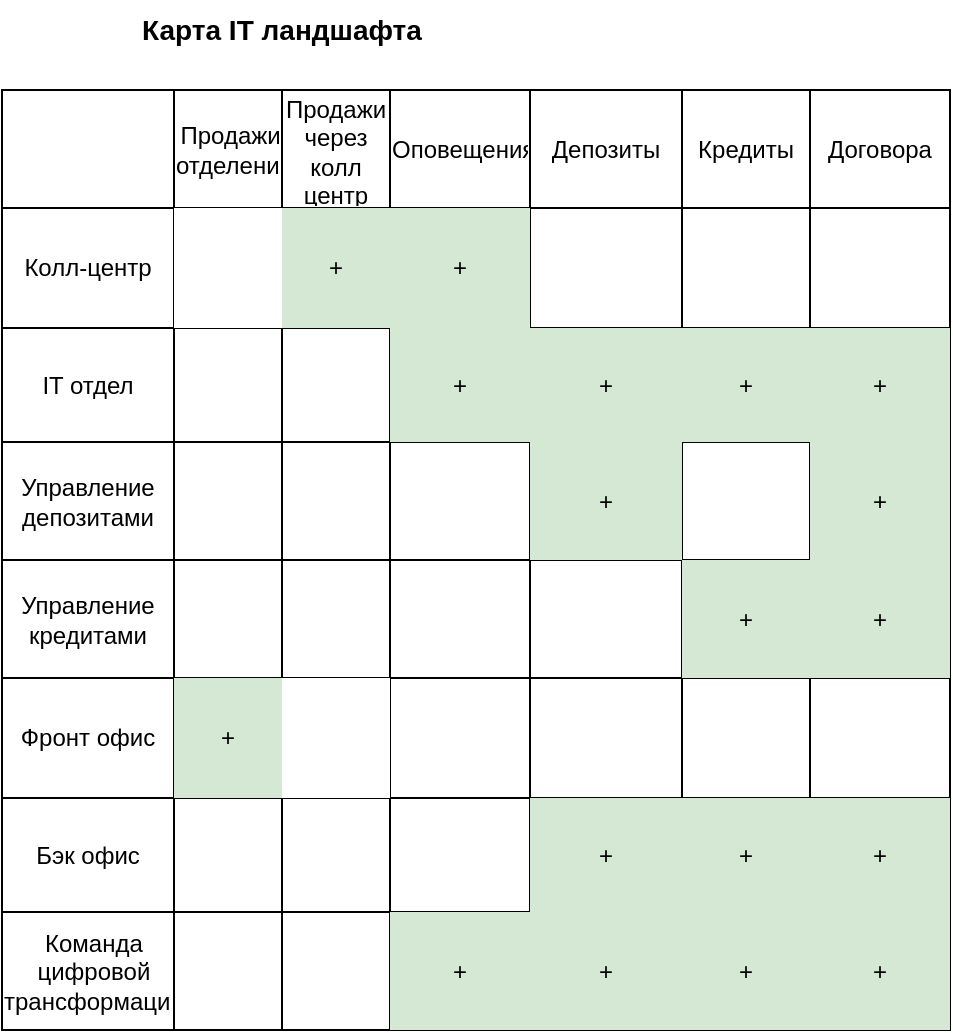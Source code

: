 <mxfile version="27.0.5">
  <diagram name="Схема интеграции" id="joljWPML61g3DUGNrLvl">
    <mxGraphModel dx="1213" dy="828" grid="1" gridSize="10" guides="1" tooltips="1" connect="1" arrows="1" fold="1" page="1" pageScale="1" pageWidth="827" pageHeight="1169" math="0" shadow="0">
      <root>
        <mxCell id="0" />
        <mxCell id="1" parent="0" />
        <mxCell id="o7a6WKUjt4OSrQSUETij-34" value="" style="shape=table;startSize=0;container=1;collapsible=0;childLayout=tableLayout;" parent="1" vertex="1">
          <mxGeometry x="170" y="115" width="474" height="470" as="geometry" />
        </mxCell>
        <mxCell id="o7a6WKUjt4OSrQSUETij-35" value="" style="shape=tableRow;horizontal=0;startSize=0;swimlaneHead=0;swimlaneBody=0;strokeColor=inherit;top=0;left=0;bottom=0;right=0;collapsible=0;dropTarget=0;fillColor=none;points=[[0,0.5],[1,0.5]];portConstraint=eastwest;" parent="o7a6WKUjt4OSrQSUETij-34" vertex="1">
          <mxGeometry width="474" height="59" as="geometry" />
        </mxCell>
        <mxCell id="o7a6WKUjt4OSrQSUETij-36" value="" style="shape=partialRectangle;html=1;whiteSpace=wrap;connectable=0;strokeColor=inherit;overflow=hidden;fillColor=none;top=0;left=0;bottom=0;right=0;pointerEvents=1;" parent="o7a6WKUjt4OSrQSUETij-35" vertex="1">
          <mxGeometry width="86" height="59" as="geometry">
            <mxRectangle width="86" height="59" as="alternateBounds" />
          </mxGeometry>
        </mxCell>
        <mxCell id="sP7LHB1IoQhktBMtYX6O-1" value="Продажи в отделениях" style="shape=partialRectangle;html=1;whiteSpace=wrap;connectable=0;strokeColor=inherit;overflow=hidden;fillColor=none;top=0;left=0;bottom=0;right=0;pointerEvents=1;" parent="o7a6WKUjt4OSrQSUETij-35" vertex="1">
          <mxGeometry x="86" width="54" height="59" as="geometry">
            <mxRectangle width="54" height="59" as="alternateBounds" />
          </mxGeometry>
        </mxCell>
        <mxCell id="o7a6WKUjt4OSrQSUETij-37" value="Продажи через колл центр" style="shape=partialRectangle;html=1;whiteSpace=wrap;connectable=0;strokeColor=inherit;overflow=hidden;fillColor=none;top=0;left=0;bottom=0;right=0;pointerEvents=1;" parent="o7a6WKUjt4OSrQSUETij-35" vertex="1">
          <mxGeometry x="140" width="54" height="59" as="geometry">
            <mxRectangle width="54" height="59" as="alternateBounds" />
          </mxGeometry>
        </mxCell>
        <mxCell id="o7a6WKUjt4OSrQSUETij-38" value="Оповещения" style="shape=partialRectangle;html=1;whiteSpace=wrap;connectable=0;strokeColor=inherit;overflow=hidden;fillColor=none;top=0;left=0;bottom=0;right=0;pointerEvents=1;" parent="o7a6WKUjt4OSrQSUETij-35" vertex="1">
          <mxGeometry x="194" width="70" height="59" as="geometry">
            <mxRectangle width="70" height="59" as="alternateBounds" />
          </mxGeometry>
        </mxCell>
        <mxCell id="o7a6WKUjt4OSrQSUETij-39" value="Депозиты" style="shape=partialRectangle;html=1;whiteSpace=wrap;connectable=0;strokeColor=inherit;overflow=hidden;fillColor=none;top=0;left=0;bottom=0;right=0;pointerEvents=1;" parent="o7a6WKUjt4OSrQSUETij-35" vertex="1">
          <mxGeometry x="264" width="76" height="59" as="geometry">
            <mxRectangle width="76" height="59" as="alternateBounds" />
          </mxGeometry>
        </mxCell>
        <mxCell id="o7a6WKUjt4OSrQSUETij-40" value="Кредиты" style="shape=partialRectangle;html=1;whiteSpace=wrap;connectable=0;strokeColor=inherit;overflow=hidden;fillColor=none;top=0;left=0;bottom=0;right=0;pointerEvents=1;" parent="o7a6WKUjt4OSrQSUETij-35" vertex="1">
          <mxGeometry x="340" width="64" height="59" as="geometry">
            <mxRectangle width="64" height="59" as="alternateBounds" />
          </mxGeometry>
        </mxCell>
        <mxCell id="o7a6WKUjt4OSrQSUETij-41" value="Договора" style="shape=partialRectangle;html=1;whiteSpace=wrap;connectable=0;strokeColor=inherit;overflow=hidden;fillColor=none;top=0;left=0;bottom=0;right=0;pointerEvents=1;" parent="o7a6WKUjt4OSrQSUETij-35" vertex="1">
          <mxGeometry x="404" width="70" height="59" as="geometry">
            <mxRectangle width="70" height="59" as="alternateBounds" />
          </mxGeometry>
        </mxCell>
        <mxCell id="o7a6WKUjt4OSrQSUETij-42" value="" style="shape=tableRow;horizontal=0;startSize=0;swimlaneHead=0;swimlaneBody=0;strokeColor=inherit;top=0;left=0;bottom=0;right=0;collapsible=0;dropTarget=0;fillColor=none;points=[[0,0.5],[1,0.5]];portConstraint=eastwest;" parent="o7a6WKUjt4OSrQSUETij-34" vertex="1">
          <mxGeometry y="59" width="474" height="60" as="geometry" />
        </mxCell>
        <mxCell id="o7a6WKUjt4OSrQSUETij-43" value="Колл-центр" style="shape=partialRectangle;html=1;whiteSpace=wrap;connectable=0;strokeColor=inherit;overflow=hidden;fillColor=none;top=0;left=0;bottom=0;right=0;pointerEvents=1;" parent="o7a6WKUjt4OSrQSUETij-42" vertex="1">
          <mxGeometry width="86" height="60" as="geometry">
            <mxRectangle width="86" height="60" as="alternateBounds" />
          </mxGeometry>
        </mxCell>
        <mxCell id="sP7LHB1IoQhktBMtYX6O-2" style="shape=partialRectangle;html=1;whiteSpace=wrap;connectable=0;overflow=hidden;top=0;left=0;bottom=0;right=0;pointerEvents=1;" parent="o7a6WKUjt4OSrQSUETij-42" vertex="1">
          <mxGeometry x="86" width="54" height="60" as="geometry">
            <mxRectangle width="54" height="60" as="alternateBounds" />
          </mxGeometry>
        </mxCell>
        <mxCell id="o7a6WKUjt4OSrQSUETij-44" value="+" style="shape=partialRectangle;html=1;whiteSpace=wrap;connectable=0;strokeColor=#82b366;overflow=hidden;fillColor=#d5e8d4;top=0;left=0;bottom=0;right=0;pointerEvents=1;" parent="o7a6WKUjt4OSrQSUETij-42" vertex="1">
          <mxGeometry x="140" width="54" height="60" as="geometry">
            <mxRectangle width="54" height="60" as="alternateBounds" />
          </mxGeometry>
        </mxCell>
        <mxCell id="o7a6WKUjt4OSrQSUETij-45" value="+" style="shape=partialRectangle;html=1;whiteSpace=wrap;connectable=0;strokeColor=#82b366;overflow=hidden;fillColor=#d5e8d4;top=0;left=0;bottom=0;right=0;pointerEvents=1;" parent="o7a6WKUjt4OSrQSUETij-42" vertex="1">
          <mxGeometry x="194" width="70" height="60" as="geometry">
            <mxRectangle width="70" height="60" as="alternateBounds" />
          </mxGeometry>
        </mxCell>
        <mxCell id="o7a6WKUjt4OSrQSUETij-46" value="" style="shape=partialRectangle;html=1;whiteSpace=wrap;connectable=0;strokeColor=inherit;overflow=hidden;fillColor=none;top=0;left=0;bottom=0;right=0;pointerEvents=1;" parent="o7a6WKUjt4OSrQSUETij-42" vertex="1">
          <mxGeometry x="264" width="76" height="60" as="geometry">
            <mxRectangle width="76" height="60" as="alternateBounds" />
          </mxGeometry>
        </mxCell>
        <mxCell id="o7a6WKUjt4OSrQSUETij-47" value="" style="shape=partialRectangle;html=1;whiteSpace=wrap;connectable=0;strokeColor=inherit;overflow=hidden;fillColor=none;top=0;left=0;bottom=0;right=0;pointerEvents=1;" parent="o7a6WKUjt4OSrQSUETij-42" vertex="1">
          <mxGeometry x="340" width="64" height="60" as="geometry">
            <mxRectangle width="64" height="60" as="alternateBounds" />
          </mxGeometry>
        </mxCell>
        <mxCell id="o7a6WKUjt4OSrQSUETij-48" value="" style="shape=partialRectangle;html=1;whiteSpace=wrap;connectable=0;strokeColor=inherit;overflow=hidden;fillColor=none;top=0;left=0;bottom=0;right=0;pointerEvents=1;" parent="o7a6WKUjt4OSrQSUETij-42" vertex="1">
          <mxGeometry x="404" width="70" height="60" as="geometry">
            <mxRectangle width="70" height="60" as="alternateBounds" />
          </mxGeometry>
        </mxCell>
        <mxCell id="o7a6WKUjt4OSrQSUETij-49" value="" style="shape=tableRow;horizontal=0;startSize=0;swimlaneHead=0;swimlaneBody=0;strokeColor=inherit;top=0;left=0;bottom=0;right=0;collapsible=0;dropTarget=0;fillColor=none;points=[[0,0.5],[1,0.5]];portConstraint=eastwest;" parent="o7a6WKUjt4OSrQSUETij-34" vertex="1">
          <mxGeometry y="119" width="474" height="57" as="geometry" />
        </mxCell>
        <mxCell id="o7a6WKUjt4OSrQSUETij-50" value="IT отдел" style="shape=partialRectangle;html=1;whiteSpace=wrap;connectable=0;strokeColor=inherit;overflow=hidden;fillColor=none;top=0;left=0;bottom=0;right=0;pointerEvents=1;" parent="o7a6WKUjt4OSrQSUETij-49" vertex="1">
          <mxGeometry width="86" height="57" as="geometry">
            <mxRectangle width="86" height="57" as="alternateBounds" />
          </mxGeometry>
        </mxCell>
        <mxCell id="sP7LHB1IoQhktBMtYX6O-3" style="shape=partialRectangle;html=1;whiteSpace=wrap;connectable=0;strokeColor=inherit;overflow=hidden;fillColor=none;top=0;left=0;bottom=0;right=0;pointerEvents=1;" parent="o7a6WKUjt4OSrQSUETij-49" vertex="1">
          <mxGeometry x="86" width="54" height="57" as="geometry">
            <mxRectangle width="54" height="57" as="alternateBounds" />
          </mxGeometry>
        </mxCell>
        <mxCell id="o7a6WKUjt4OSrQSUETij-51" value="" style="shape=partialRectangle;html=1;whiteSpace=wrap;connectable=0;strokeColor=inherit;overflow=hidden;fillColor=none;top=0;left=0;bottom=0;right=0;pointerEvents=1;" parent="o7a6WKUjt4OSrQSUETij-49" vertex="1">
          <mxGeometry x="140" width="54" height="57" as="geometry">
            <mxRectangle width="54" height="57" as="alternateBounds" />
          </mxGeometry>
        </mxCell>
        <mxCell id="o7a6WKUjt4OSrQSUETij-52" value="+" style="shape=partialRectangle;html=1;whiteSpace=wrap;connectable=0;strokeColor=#82b366;overflow=hidden;fillColor=#d5e8d4;top=0;left=0;bottom=0;right=0;pointerEvents=1;" parent="o7a6WKUjt4OSrQSUETij-49" vertex="1">
          <mxGeometry x="194" width="70" height="57" as="geometry">
            <mxRectangle width="70" height="57" as="alternateBounds" />
          </mxGeometry>
        </mxCell>
        <mxCell id="o7a6WKUjt4OSrQSUETij-53" value="+" style="shape=partialRectangle;html=1;whiteSpace=wrap;connectable=0;strokeColor=#82b366;overflow=hidden;fillColor=#d5e8d4;top=0;left=0;bottom=0;right=0;pointerEvents=1;" parent="o7a6WKUjt4OSrQSUETij-49" vertex="1">
          <mxGeometry x="264" width="76" height="57" as="geometry">
            <mxRectangle width="76" height="57" as="alternateBounds" />
          </mxGeometry>
        </mxCell>
        <mxCell id="o7a6WKUjt4OSrQSUETij-54" value="+" style="shape=partialRectangle;html=1;whiteSpace=wrap;connectable=0;strokeColor=#82b366;overflow=hidden;fillColor=#d5e8d4;top=0;left=0;bottom=0;right=0;pointerEvents=1;" parent="o7a6WKUjt4OSrQSUETij-49" vertex="1">
          <mxGeometry x="340" width="64" height="57" as="geometry">
            <mxRectangle width="64" height="57" as="alternateBounds" />
          </mxGeometry>
        </mxCell>
        <mxCell id="o7a6WKUjt4OSrQSUETij-55" value="+" style="shape=partialRectangle;html=1;whiteSpace=wrap;connectable=0;strokeColor=#82b366;overflow=hidden;fillColor=#d5e8d4;top=0;left=0;bottom=0;right=0;pointerEvents=1;" parent="o7a6WKUjt4OSrQSUETij-49" vertex="1">
          <mxGeometry x="404" width="70" height="57" as="geometry">
            <mxRectangle width="70" height="57" as="alternateBounds" />
          </mxGeometry>
        </mxCell>
        <mxCell id="o7a6WKUjt4OSrQSUETij-56" value="" style="shape=tableRow;horizontal=0;startSize=0;swimlaneHead=0;swimlaneBody=0;strokeColor=inherit;top=0;left=0;bottom=0;right=0;collapsible=0;dropTarget=0;fillColor=none;points=[[0,0.5],[1,0.5]];portConstraint=eastwest;" parent="o7a6WKUjt4OSrQSUETij-34" vertex="1">
          <mxGeometry y="176" width="474" height="59" as="geometry" />
        </mxCell>
        <mxCell id="o7a6WKUjt4OSrQSUETij-57" value="Управление депозитами" style="shape=partialRectangle;html=1;whiteSpace=wrap;connectable=0;strokeColor=inherit;overflow=hidden;fillColor=none;top=0;left=0;bottom=0;right=0;pointerEvents=1;" parent="o7a6WKUjt4OSrQSUETij-56" vertex="1">
          <mxGeometry width="86" height="59" as="geometry">
            <mxRectangle width="86" height="59" as="alternateBounds" />
          </mxGeometry>
        </mxCell>
        <mxCell id="sP7LHB1IoQhktBMtYX6O-4" style="shape=partialRectangle;html=1;whiteSpace=wrap;connectable=0;strokeColor=inherit;overflow=hidden;fillColor=none;top=0;left=0;bottom=0;right=0;pointerEvents=1;" parent="o7a6WKUjt4OSrQSUETij-56" vertex="1">
          <mxGeometry x="86" width="54" height="59" as="geometry">
            <mxRectangle width="54" height="59" as="alternateBounds" />
          </mxGeometry>
        </mxCell>
        <mxCell id="o7a6WKUjt4OSrQSUETij-58" value="" style="shape=partialRectangle;html=1;whiteSpace=wrap;connectable=0;strokeColor=inherit;overflow=hidden;fillColor=none;top=0;left=0;bottom=0;right=0;pointerEvents=1;" parent="o7a6WKUjt4OSrQSUETij-56" vertex="1">
          <mxGeometry x="140" width="54" height="59" as="geometry">
            <mxRectangle width="54" height="59" as="alternateBounds" />
          </mxGeometry>
        </mxCell>
        <mxCell id="o7a6WKUjt4OSrQSUETij-59" value="" style="shape=partialRectangle;html=1;whiteSpace=wrap;connectable=0;strokeColor=inherit;overflow=hidden;fillColor=none;top=0;left=0;bottom=0;right=0;pointerEvents=1;" parent="o7a6WKUjt4OSrQSUETij-56" vertex="1">
          <mxGeometry x="194" width="70" height="59" as="geometry">
            <mxRectangle width="70" height="59" as="alternateBounds" />
          </mxGeometry>
        </mxCell>
        <mxCell id="o7a6WKUjt4OSrQSUETij-60" value="+" style="shape=partialRectangle;html=1;whiteSpace=wrap;connectable=0;strokeColor=#82b366;overflow=hidden;fillColor=#d5e8d4;top=0;left=0;bottom=0;right=0;pointerEvents=1;" parent="o7a6WKUjt4OSrQSUETij-56" vertex="1">
          <mxGeometry x="264" width="76" height="59" as="geometry">
            <mxRectangle width="76" height="59" as="alternateBounds" />
          </mxGeometry>
        </mxCell>
        <mxCell id="o7a6WKUjt4OSrQSUETij-61" value="" style="shape=partialRectangle;html=1;whiteSpace=wrap;connectable=0;strokeColor=inherit;overflow=hidden;fillColor=none;top=0;left=0;bottom=0;right=0;pointerEvents=1;" parent="o7a6WKUjt4OSrQSUETij-56" vertex="1">
          <mxGeometry x="340" width="64" height="59" as="geometry">
            <mxRectangle width="64" height="59" as="alternateBounds" />
          </mxGeometry>
        </mxCell>
        <mxCell id="o7a6WKUjt4OSrQSUETij-62" value="+" style="shape=partialRectangle;html=1;whiteSpace=wrap;connectable=0;strokeColor=#82b366;overflow=hidden;fillColor=#d5e8d4;top=0;left=0;bottom=0;right=0;pointerEvents=1;" parent="o7a6WKUjt4OSrQSUETij-56" vertex="1">
          <mxGeometry x="404" width="70" height="59" as="geometry">
            <mxRectangle width="70" height="59" as="alternateBounds" />
          </mxGeometry>
        </mxCell>
        <mxCell id="o7a6WKUjt4OSrQSUETij-63" value="" style="shape=tableRow;horizontal=0;startSize=0;swimlaneHead=0;swimlaneBody=0;strokeColor=inherit;top=0;left=0;bottom=0;right=0;collapsible=0;dropTarget=0;fillColor=none;points=[[0,0.5],[1,0.5]];portConstraint=eastwest;" parent="o7a6WKUjt4OSrQSUETij-34" vertex="1">
          <mxGeometry y="235" width="474" height="59" as="geometry" />
        </mxCell>
        <mxCell id="o7a6WKUjt4OSrQSUETij-64" value="Управление кредитами" style="shape=partialRectangle;html=1;whiteSpace=wrap;connectable=0;strokeColor=inherit;overflow=hidden;fillColor=none;top=0;left=0;bottom=0;right=0;pointerEvents=1;" parent="o7a6WKUjt4OSrQSUETij-63" vertex="1">
          <mxGeometry width="86" height="59" as="geometry">
            <mxRectangle width="86" height="59" as="alternateBounds" />
          </mxGeometry>
        </mxCell>
        <mxCell id="sP7LHB1IoQhktBMtYX6O-5" style="shape=partialRectangle;html=1;whiteSpace=wrap;connectable=0;strokeColor=inherit;overflow=hidden;fillColor=none;top=0;left=0;bottom=0;right=0;pointerEvents=1;" parent="o7a6WKUjt4OSrQSUETij-63" vertex="1">
          <mxGeometry x="86" width="54" height="59" as="geometry">
            <mxRectangle width="54" height="59" as="alternateBounds" />
          </mxGeometry>
        </mxCell>
        <mxCell id="o7a6WKUjt4OSrQSUETij-65" value="" style="shape=partialRectangle;html=1;whiteSpace=wrap;connectable=0;strokeColor=inherit;overflow=hidden;fillColor=none;top=0;left=0;bottom=0;right=0;pointerEvents=1;" parent="o7a6WKUjt4OSrQSUETij-63" vertex="1">
          <mxGeometry x="140" width="54" height="59" as="geometry">
            <mxRectangle width="54" height="59" as="alternateBounds" />
          </mxGeometry>
        </mxCell>
        <mxCell id="o7a6WKUjt4OSrQSUETij-66" value="" style="shape=partialRectangle;html=1;whiteSpace=wrap;connectable=0;strokeColor=inherit;overflow=hidden;fillColor=none;top=0;left=0;bottom=0;right=0;pointerEvents=1;" parent="o7a6WKUjt4OSrQSUETij-63" vertex="1">
          <mxGeometry x="194" width="70" height="59" as="geometry">
            <mxRectangle width="70" height="59" as="alternateBounds" />
          </mxGeometry>
        </mxCell>
        <mxCell id="o7a6WKUjt4OSrQSUETij-67" value="" style="shape=partialRectangle;html=1;whiteSpace=wrap;connectable=0;strokeColor=inherit;overflow=hidden;fillColor=none;top=0;left=0;bottom=0;right=0;pointerEvents=1;" parent="o7a6WKUjt4OSrQSUETij-63" vertex="1">
          <mxGeometry x="264" width="76" height="59" as="geometry">
            <mxRectangle width="76" height="59" as="alternateBounds" />
          </mxGeometry>
        </mxCell>
        <mxCell id="o7a6WKUjt4OSrQSUETij-68" value="+" style="shape=partialRectangle;html=1;whiteSpace=wrap;connectable=0;strokeColor=#82b366;overflow=hidden;fillColor=#d5e8d4;top=0;left=0;bottom=0;right=0;pointerEvents=1;" parent="o7a6WKUjt4OSrQSUETij-63" vertex="1">
          <mxGeometry x="340" width="64" height="59" as="geometry">
            <mxRectangle width="64" height="59" as="alternateBounds" />
          </mxGeometry>
        </mxCell>
        <mxCell id="o7a6WKUjt4OSrQSUETij-69" value="+" style="shape=partialRectangle;html=1;whiteSpace=wrap;connectable=0;strokeColor=#82b366;overflow=hidden;fillColor=#d5e8d4;top=0;left=0;bottom=0;right=0;pointerEvents=1;" parent="o7a6WKUjt4OSrQSUETij-63" vertex="1">
          <mxGeometry x="404" width="70" height="59" as="geometry">
            <mxRectangle width="70" height="59" as="alternateBounds" />
          </mxGeometry>
        </mxCell>
        <mxCell id="o7a6WKUjt4OSrQSUETij-70" value="" style="shape=tableRow;horizontal=0;startSize=0;swimlaneHead=0;swimlaneBody=0;strokeColor=inherit;top=0;left=0;bottom=0;right=0;collapsible=0;dropTarget=0;fillColor=none;points=[[0,0.5],[1,0.5]];portConstraint=eastwest;" parent="o7a6WKUjt4OSrQSUETij-34" vertex="1">
          <mxGeometry y="294" width="474" height="60" as="geometry" />
        </mxCell>
        <mxCell id="o7a6WKUjt4OSrQSUETij-71" value="Фронт офис" style="shape=partialRectangle;html=1;whiteSpace=wrap;connectable=0;strokeColor=inherit;overflow=hidden;fillColor=none;top=0;left=0;bottom=0;right=0;pointerEvents=1;" parent="o7a6WKUjt4OSrQSUETij-70" vertex="1">
          <mxGeometry width="86" height="60" as="geometry">
            <mxRectangle width="86" height="60" as="alternateBounds" />
          </mxGeometry>
        </mxCell>
        <mxCell id="sP7LHB1IoQhktBMtYX6O-6" value="+" style="shape=partialRectangle;html=1;whiteSpace=wrap;connectable=0;strokeColor=#82b366;overflow=hidden;fillColor=#d5e8d4;top=0;left=0;bottom=0;right=0;pointerEvents=1;" parent="o7a6WKUjt4OSrQSUETij-70" vertex="1">
          <mxGeometry x="86" width="54" height="60" as="geometry">
            <mxRectangle width="54" height="60" as="alternateBounds" />
          </mxGeometry>
        </mxCell>
        <mxCell id="o7a6WKUjt4OSrQSUETij-72" value="" style="shape=partialRectangle;html=1;whiteSpace=wrap;connectable=0;overflow=hidden;top=0;left=0;bottom=0;right=0;pointerEvents=1;" parent="o7a6WKUjt4OSrQSUETij-70" vertex="1">
          <mxGeometry x="140" width="54" height="60" as="geometry">
            <mxRectangle width="54" height="60" as="alternateBounds" />
          </mxGeometry>
        </mxCell>
        <mxCell id="o7a6WKUjt4OSrQSUETij-73" value="" style="shape=partialRectangle;html=1;whiteSpace=wrap;connectable=0;strokeColor=inherit;overflow=hidden;fillColor=none;top=0;left=0;bottom=0;right=0;pointerEvents=1;" parent="o7a6WKUjt4OSrQSUETij-70" vertex="1">
          <mxGeometry x="194" width="70" height="60" as="geometry">
            <mxRectangle width="70" height="60" as="alternateBounds" />
          </mxGeometry>
        </mxCell>
        <mxCell id="o7a6WKUjt4OSrQSUETij-74" value="" style="shape=partialRectangle;html=1;whiteSpace=wrap;connectable=0;strokeColor=inherit;overflow=hidden;fillColor=none;top=0;left=0;bottom=0;right=0;pointerEvents=1;" parent="o7a6WKUjt4OSrQSUETij-70" vertex="1">
          <mxGeometry x="264" width="76" height="60" as="geometry">
            <mxRectangle width="76" height="60" as="alternateBounds" />
          </mxGeometry>
        </mxCell>
        <mxCell id="o7a6WKUjt4OSrQSUETij-75" value="" style="shape=partialRectangle;html=1;whiteSpace=wrap;connectable=0;strokeColor=inherit;overflow=hidden;fillColor=none;top=0;left=0;bottom=0;right=0;pointerEvents=1;" parent="o7a6WKUjt4OSrQSUETij-70" vertex="1">
          <mxGeometry x="340" width="64" height="60" as="geometry">
            <mxRectangle width="64" height="60" as="alternateBounds" />
          </mxGeometry>
        </mxCell>
        <mxCell id="o7a6WKUjt4OSrQSUETij-76" value="" style="shape=partialRectangle;html=1;whiteSpace=wrap;connectable=0;strokeColor=inherit;overflow=hidden;fillColor=none;top=0;left=0;bottom=0;right=0;pointerEvents=1;" parent="o7a6WKUjt4OSrQSUETij-70" vertex="1">
          <mxGeometry x="404" width="70" height="60" as="geometry">
            <mxRectangle width="70" height="60" as="alternateBounds" />
          </mxGeometry>
        </mxCell>
        <mxCell id="o7a6WKUjt4OSrQSUETij-77" value="" style="shape=tableRow;horizontal=0;startSize=0;swimlaneHead=0;swimlaneBody=0;strokeColor=inherit;top=0;left=0;bottom=0;right=0;collapsible=0;dropTarget=0;fillColor=none;points=[[0,0.5],[1,0.5]];portConstraint=eastwest;" parent="o7a6WKUjt4OSrQSUETij-34" vertex="1">
          <mxGeometry y="354" width="474" height="57" as="geometry" />
        </mxCell>
        <mxCell id="o7a6WKUjt4OSrQSUETij-78" value="Бэк офис" style="shape=partialRectangle;html=1;whiteSpace=wrap;connectable=0;strokeColor=inherit;overflow=hidden;fillColor=none;top=0;left=0;bottom=0;right=0;pointerEvents=1;" parent="o7a6WKUjt4OSrQSUETij-77" vertex="1">
          <mxGeometry width="86" height="57" as="geometry">
            <mxRectangle width="86" height="57" as="alternateBounds" />
          </mxGeometry>
        </mxCell>
        <mxCell id="sP7LHB1IoQhktBMtYX6O-7" style="shape=partialRectangle;html=1;whiteSpace=wrap;connectable=0;strokeColor=inherit;overflow=hidden;fillColor=none;top=0;left=0;bottom=0;right=0;pointerEvents=1;" parent="o7a6WKUjt4OSrQSUETij-77" vertex="1">
          <mxGeometry x="86" width="54" height="57" as="geometry">
            <mxRectangle width="54" height="57" as="alternateBounds" />
          </mxGeometry>
        </mxCell>
        <mxCell id="o7a6WKUjt4OSrQSUETij-79" value="" style="shape=partialRectangle;html=1;whiteSpace=wrap;connectable=0;strokeColor=inherit;overflow=hidden;fillColor=none;top=0;left=0;bottom=0;right=0;pointerEvents=1;" parent="o7a6WKUjt4OSrQSUETij-77" vertex="1">
          <mxGeometry x="140" width="54" height="57" as="geometry">
            <mxRectangle width="54" height="57" as="alternateBounds" />
          </mxGeometry>
        </mxCell>
        <mxCell id="o7a6WKUjt4OSrQSUETij-80" value="" style="shape=partialRectangle;html=1;whiteSpace=wrap;connectable=0;strokeColor=inherit;overflow=hidden;fillColor=none;top=0;left=0;bottom=0;right=0;pointerEvents=1;" parent="o7a6WKUjt4OSrQSUETij-77" vertex="1">
          <mxGeometry x="194" width="70" height="57" as="geometry">
            <mxRectangle width="70" height="57" as="alternateBounds" />
          </mxGeometry>
        </mxCell>
        <mxCell id="o7a6WKUjt4OSrQSUETij-81" value="+" style="shape=partialRectangle;html=1;whiteSpace=wrap;connectable=0;strokeColor=#82b366;overflow=hidden;fillColor=#d5e8d4;top=0;left=0;bottom=0;right=0;pointerEvents=1;" parent="o7a6WKUjt4OSrQSUETij-77" vertex="1">
          <mxGeometry x="264" width="76" height="57" as="geometry">
            <mxRectangle width="76" height="57" as="alternateBounds" />
          </mxGeometry>
        </mxCell>
        <mxCell id="o7a6WKUjt4OSrQSUETij-82" value="+" style="shape=partialRectangle;html=1;whiteSpace=wrap;connectable=0;strokeColor=#82b366;overflow=hidden;fillColor=#d5e8d4;top=0;left=0;bottom=0;right=0;pointerEvents=1;" parent="o7a6WKUjt4OSrQSUETij-77" vertex="1">
          <mxGeometry x="340" width="64" height="57" as="geometry">
            <mxRectangle width="64" height="57" as="alternateBounds" />
          </mxGeometry>
        </mxCell>
        <mxCell id="o7a6WKUjt4OSrQSUETij-83" value="+" style="shape=partialRectangle;html=1;whiteSpace=wrap;connectable=0;strokeColor=#82b366;overflow=hidden;fillColor=#d5e8d4;top=0;left=0;bottom=0;right=0;pointerEvents=1;" parent="o7a6WKUjt4OSrQSUETij-77" vertex="1">
          <mxGeometry x="404" width="70" height="57" as="geometry">
            <mxRectangle width="70" height="57" as="alternateBounds" />
          </mxGeometry>
        </mxCell>
        <mxCell id="o7a6WKUjt4OSrQSUETij-84" value="" style="shape=tableRow;horizontal=0;startSize=0;swimlaneHead=0;swimlaneBody=0;strokeColor=inherit;top=0;left=0;bottom=0;right=0;collapsible=0;dropTarget=0;fillColor=none;points=[[0,0.5],[1,0.5]];portConstraint=eastwest;" parent="o7a6WKUjt4OSrQSUETij-34" vertex="1">
          <mxGeometry y="411" width="474" height="59" as="geometry" />
        </mxCell>
        <mxCell id="o7a6WKUjt4OSrQSUETij-85" value="Команда цифровой трансформации" style="shape=partialRectangle;html=1;whiteSpace=wrap;connectable=0;strokeColor=inherit;overflow=hidden;fillColor=none;top=0;left=0;bottom=0;right=0;pointerEvents=1;" parent="o7a6WKUjt4OSrQSUETij-84" vertex="1">
          <mxGeometry width="86" height="59" as="geometry">
            <mxRectangle width="86" height="59" as="alternateBounds" />
          </mxGeometry>
        </mxCell>
        <mxCell id="sP7LHB1IoQhktBMtYX6O-8" style="shape=partialRectangle;html=1;whiteSpace=wrap;connectable=0;strokeColor=inherit;overflow=hidden;fillColor=none;top=0;left=0;bottom=0;right=0;pointerEvents=1;" parent="o7a6WKUjt4OSrQSUETij-84" vertex="1">
          <mxGeometry x="86" width="54" height="59" as="geometry">
            <mxRectangle width="54" height="59" as="alternateBounds" />
          </mxGeometry>
        </mxCell>
        <mxCell id="o7a6WKUjt4OSrQSUETij-86" value="" style="shape=partialRectangle;html=1;whiteSpace=wrap;connectable=0;strokeColor=inherit;overflow=hidden;fillColor=none;top=0;left=0;bottom=0;right=0;pointerEvents=1;" parent="o7a6WKUjt4OSrQSUETij-84" vertex="1">
          <mxGeometry x="140" width="54" height="59" as="geometry">
            <mxRectangle width="54" height="59" as="alternateBounds" />
          </mxGeometry>
        </mxCell>
        <mxCell id="o7a6WKUjt4OSrQSUETij-87" value="+" style="shape=partialRectangle;html=1;whiteSpace=wrap;connectable=0;strokeColor=#82b366;overflow=hidden;fillColor=#d5e8d4;top=0;left=0;bottom=0;right=0;pointerEvents=1;" parent="o7a6WKUjt4OSrQSUETij-84" vertex="1">
          <mxGeometry x="194" width="70" height="59" as="geometry">
            <mxRectangle width="70" height="59" as="alternateBounds" />
          </mxGeometry>
        </mxCell>
        <mxCell id="o7a6WKUjt4OSrQSUETij-88" value="+" style="shape=partialRectangle;html=1;whiteSpace=wrap;connectable=0;strokeColor=#82b366;overflow=hidden;fillColor=#d5e8d4;top=0;left=0;bottom=0;right=0;pointerEvents=1;" parent="o7a6WKUjt4OSrQSUETij-84" vertex="1">
          <mxGeometry x="264" width="76" height="59" as="geometry">
            <mxRectangle width="76" height="59" as="alternateBounds" />
          </mxGeometry>
        </mxCell>
        <mxCell id="o7a6WKUjt4OSrQSUETij-89" value="+" style="shape=partialRectangle;html=1;whiteSpace=wrap;connectable=0;strokeColor=#82b366;overflow=hidden;fillColor=#d5e8d4;top=0;left=0;bottom=0;right=0;pointerEvents=1;" parent="o7a6WKUjt4OSrQSUETij-84" vertex="1">
          <mxGeometry x="340" width="64" height="59" as="geometry">
            <mxRectangle width="64" height="59" as="alternateBounds" />
          </mxGeometry>
        </mxCell>
        <mxCell id="o7a6WKUjt4OSrQSUETij-90" value="+" style="shape=partialRectangle;html=1;whiteSpace=wrap;connectable=0;strokeColor=#82b366;overflow=hidden;fillColor=#d5e8d4;top=0;left=0;bottom=0;right=0;pointerEvents=1;" parent="o7a6WKUjt4OSrQSUETij-84" vertex="1">
          <mxGeometry x="404" width="70" height="59" as="geometry">
            <mxRectangle width="70" height="59" as="alternateBounds" />
          </mxGeometry>
        </mxCell>
        <mxCell id="o7a6WKUjt4OSrQSUETij-91" value="Карта IT ландшафта" style="text;html=1;align=center;verticalAlign=middle;whiteSpace=wrap;rounded=0;fontStyle=1;fontSize=14;" parent="1" vertex="1">
          <mxGeometry x="230" y="70" width="160" height="30" as="geometry" />
        </mxCell>
      </root>
    </mxGraphModel>
  </diagram>
</mxfile>
